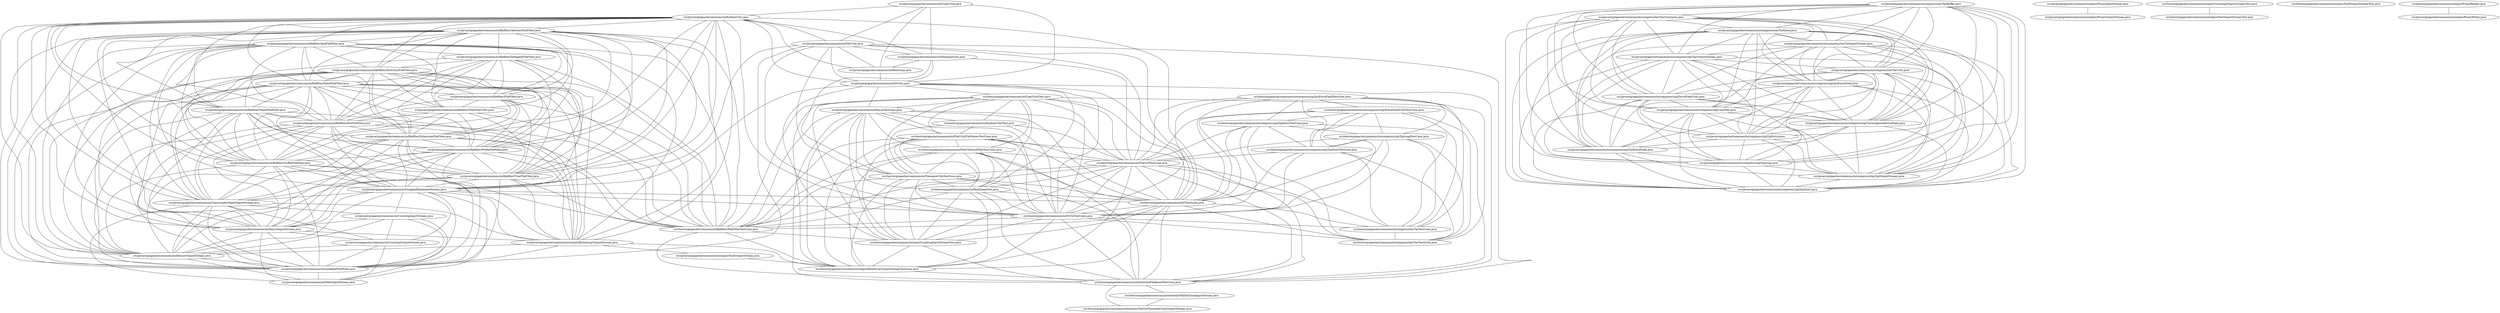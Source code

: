 strict graph G {
  1 [ label="src/java/org/apache/commons/io/FileUtils.java" owner="440d54b4-f8e5-42e8-baed-d8bd514eae91" dev3="a6d92030-64c3-4e07-9e7b-995ed030de5d;6" dev4="440d54b4-f8e5-42e8-baed-d8bd514eae91;9" creator="5d233439-9205-4190-a72a-254a2a1c6724" dev1="c47bb9a2-8858-4062-8ff3-c1b20468205b;1" package="org.apache.commons.io" dev2="1595a471-1683-401a-8282-dc123a93c0de;1" dev5="47a7c87d-35fe-4daf-b952-2bbf11176637;2" dev6="5d233439-9205-4190-a72a-254a2a1c6724;5" ];
  2 [ label="src/java/org/apache/commons/io/LockableFileWriter.java" owner="a6d92030-64c3-4e07-9e7b-995ed030de5d" dev3="5d233439-9205-4190-a72a-254a2a1c6724;2" creator="5d233439-9205-4190-a72a-254a2a1c6724" dev1="a6d92030-64c3-4e07-9e7b-995ed030de5d;3" package="org.apache.commons.io" dev2="440d54b4-f8e5-42e8-baed-d8bd514eae91;2" ];
  3 [ label="src/java/org/apache/commons/io/HexDump.java" owner="a6d92030-64c3-4e07-9e7b-995ed030de5d" creator="a6d92030-64c3-4e07-9e7b-995ed030de5d" dev1="a6d92030-64c3-4e07-9e7b-995ed030de5d;2" package="org.apache.commons.io" dev2="440d54b4-f8e5-42e8-baed-d8bd514eae91;2" ];
  4 [ label="src/test/org/apache/commons/io/HexDumpTest.java" owner="a6d92030-64c3-4e07-9e7b-995ed030de5d" creator="a6d92030-64c3-4e07-9e7b-995ed030de5d" dev1="a6d92030-64c3-4e07-9e7b-995ed030de5d;2" package="org.apache.commons.io" dev2="440d54b4-f8e5-42e8-baed-d8bd514eae91;1" ];
  5 [ label="src/java/org/apache/commons/io/CountingOutputStream.java" owner="a6d92030-64c3-4e07-9e7b-995ed030de5d" creator="a6d92030-64c3-4e07-9e7b-995ed030de5d" dev1="a6d92030-64c3-4e07-9e7b-995ed030de5d;4" package="org.apache.commons.io" dev2="440d54b4-f8e5-42e8-baed-d8bd514eae91;1" ];
  6 [ label="src/java/org/apache/commons/io/TeeOutputStream.java" owner="a6d92030-64c3-4e07-9e7b-995ed030de5d" creator="a6d92030-64c3-4e07-9e7b-995ed030de5d" dev1="a6d92030-64c3-4e07-9e7b-995ed030de5d;3" package="UNKNOWN" dev2="440d54b4-f8e5-42e8-baed-d8bd514eae91;1" ];
  7 [ label="src/java/org/apache/commons/io/SwappedDataInputStream.java" owner="a6d92030-64c3-4e07-9e7b-995ed030de5d" dev3="3fba7180-073c-43f1-8592-45c1d8c556db;1" creator="3fba7180-073c-43f1-8592-45c1d8c556db" dev1="a6d92030-64c3-4e07-9e7b-995ed030de5d;3" package="UNKNOWN" dev2="440d54b4-f8e5-42e8-baed-d8bd514eae91;2" ];
  8 [ label="src/java/org/apache/commons/io/ClassLoaderObjectInputStream.java" owner="a6d92030-64c3-4e07-9e7b-995ed030de5d" dev3="3fba7180-073c-43f1-8592-45c1d8c556db;1" creator="3fba7180-073c-43f1-8592-45c1d8c556db" dev1="a6d92030-64c3-4e07-9e7b-995ed030de5d;2" package="UNKNOWN" dev2="440d54b4-f8e5-42e8-baed-d8bd514eae91;1" ];
  9 [ label="src/java/org/apache/commons/io/DemuxInputStream.java" owner="a6d92030-64c3-4e07-9e7b-995ed030de5d" dev3="3fba7180-073c-43f1-8592-45c1d8c556db;1" creator="3fba7180-073c-43f1-8592-45c1d8c556db" dev1="a6d92030-64c3-4e07-9e7b-995ed030de5d;2" package="org.apache.commons.io" dev2="440d54b4-f8e5-42e8-baed-d8bd514eae91;1" ];
  10 [ label="src/java/org/apache/commons/io/DemuxOutputStream.java" owner="a6d92030-64c3-4e07-9e7b-995ed030de5d" dev3="3fba7180-073c-43f1-8592-45c1d8c556db;1" creator="3fba7180-073c-43f1-8592-45c1d8c556db" dev1="a6d92030-64c3-4e07-9e7b-995ed030de5d;2" package="org.apache.commons.io" dev2="440d54b4-f8e5-42e8-baed-d8bd514eae91;1" ];
  11 [ label="src/java/org/apache/commons/io/compress/tar/TarBuffer.java" owner="3fba7180-073c-43f1-8592-45c1d8c556db" creator="3fba7180-073c-43f1-8592-45c1d8c556db" dev1="3fba7180-073c-43f1-8592-45c1d8c556db;2" package="org.apache.commons.io.compress" ];
  12 [ label="src/java/org/apache/commons/io/compress/tar/TarConstants.java" owner="3fba7180-073c-43f1-8592-45c1d8c556db" creator="3fba7180-073c-43f1-8592-45c1d8c556db" dev1="3fba7180-073c-43f1-8592-45c1d8c556db;2" package="org.apache.commons.io.compress" ];
  13 [ label="src/java/org/apache/commons/io/compress/tar/TarEntry.java" owner="3fba7180-073c-43f1-8592-45c1d8c556db" creator="3fba7180-073c-43f1-8592-45c1d8c556db" dev1="3fba7180-073c-43f1-8592-45c1d8c556db;2" package="org.apache.commons.io.compress" ];
  14 [ label="src/java/org/apache/commons/io/compress/tar/TarInputStream.java" owner="3fba7180-073c-43f1-8592-45c1d8c556db" creator="3fba7180-073c-43f1-8592-45c1d8c556db" dev1="3fba7180-073c-43f1-8592-45c1d8c556db;2" package="org.apache.commons.io.compress" ];
  15 [ label="src/java/org/apache/commons/io/compress/tar/TarOutputStream.java" owner="3fba7180-073c-43f1-8592-45c1d8c556db" creator="3fba7180-073c-43f1-8592-45c1d8c556db" dev1="3fba7180-073c-43f1-8592-45c1d8c556db;2" package="org.apache.commons.io.compress" ];
  16 [ label="src/java/org/apache/commons/io/compress/tar/TarUtils.java" owner="3fba7180-073c-43f1-8592-45c1d8c556db" creator="3fba7180-073c-43f1-8592-45c1d8c556db" dev1="3fba7180-073c-43f1-8592-45c1d8c556db;2" package="org.apache.commons.io.compress" ];
  17 [ label="src/java/org/apache/commons/io/compress/zip/AsiExtraField.java" owner="3fba7180-073c-43f1-8592-45c1d8c556db" creator="3fba7180-073c-43f1-8592-45c1d8c556db" dev1="3fba7180-073c-43f1-8592-45c1d8c556db;2" package="org.apache.commons.io.compress" ];
  18 [ label="src/java/org/apache/commons/io/compress/zip/ExtraFieldUtils.java" owner="3fba7180-073c-43f1-8592-45c1d8c556db" creator="3fba7180-073c-43f1-8592-45c1d8c556db" dev1="3fba7180-073c-43f1-8592-45c1d8c556db;2" package="org.apache.commons.io.compress" ];
  19 [ label="src/java/org/apache/commons/io/compress/zip/UnixStat.java" owner="3fba7180-073c-43f1-8592-45c1d8c556db" creator="3fba7180-073c-43f1-8592-45c1d8c556db" dev1="3fba7180-073c-43f1-8592-45c1d8c556db;2" package="org.apache.commons.io.compress" ];
  20 [ label="src/java/org/apache/commons/io/compress/zip/UnrecognizedExtraField.java" owner="3fba7180-073c-43f1-8592-45c1d8c556db" creator="3fba7180-073c-43f1-8592-45c1d8c556db" dev1="3fba7180-073c-43f1-8592-45c1d8c556db;2" package="org.apache.commons.io.compress" ];
  21 [ label="src/java/org/apache/commons/io/compress/zip/ZipEntry.java" owner="3fba7180-073c-43f1-8592-45c1d8c556db" creator="3fba7180-073c-43f1-8592-45c1d8c556db" dev1="3fba7180-073c-43f1-8592-45c1d8c556db;2" package="org.apache.commons.io.compress" ];
  22 [ label="src/java/org/apache/commons/io/compress/zip/ZipExtraField.java" owner="3fba7180-073c-43f1-8592-45c1d8c556db" creator="3fba7180-073c-43f1-8592-45c1d8c556db" dev1="3fba7180-073c-43f1-8592-45c1d8c556db;2" package="org.apache.commons.io.compress" ];
  23 [ label="src/java/org/apache/commons/io/compress/zip/ZipLong.java" owner="3fba7180-073c-43f1-8592-45c1d8c556db" creator="3fba7180-073c-43f1-8592-45c1d8c556db" dev1="3fba7180-073c-43f1-8592-45c1d8c556db;2" package="org.apache.commons.io.compress" ];
  24 [ label="src/java/org/apache/commons/io/compress/zip/ZipOutputStream.java" owner="3fba7180-073c-43f1-8592-45c1d8c556db" creator="3fba7180-073c-43f1-8592-45c1d8c556db" dev1="3fba7180-073c-43f1-8592-45c1d8c556db;2" package="org.apache.commons.io.compress" ];
  25 [ label="src/java/org/apache/commons/io/compress/zip/ZipShort.java" owner="3fba7180-073c-43f1-8592-45c1d8c556db" creator="3fba7180-073c-43f1-8592-45c1d8c556db" dev1="3fba7180-073c-43f1-8592-45c1d8c556db;2" package="org.apache.commons.io.compress" ];
  26 [ label="src/test/org/apache/commons/io/compress/zip/AsiExtraFieldTestCase.java" owner="3fba7180-073c-43f1-8592-45c1d8c556db" creator="3fba7180-073c-43f1-8592-45c1d8c556db" dev1="3fba7180-073c-43f1-8592-45c1d8c556db;2" package="org.apache.commons.io.compress" ];
  27 [ label="src/test/org/apache/commons/io/compress/zip/ExtraFieldUtilsTestCase.java" owner="3fba7180-073c-43f1-8592-45c1d8c556db" creator="3fba7180-073c-43f1-8592-45c1d8c556db" dev1="3fba7180-073c-43f1-8592-45c1d8c556db;2" package="org.apache.commons.io.compress" ];
  28 [ label="src/test/org/apache/commons/io/compress/zip/ZipEntryTestCase.java" owner="3fba7180-073c-43f1-8592-45c1d8c556db" creator="3fba7180-073c-43f1-8592-45c1d8c556db" dev1="3fba7180-073c-43f1-8592-45c1d8c556db;2" package="org.apache.commons.io.compress" ];
  29 [ label="src/test/org/apache/commons/io/compress/zip/ZipLongTestCase.java" owner="3fba7180-073c-43f1-8592-45c1d8c556db" creator="3fba7180-073c-43f1-8592-45c1d8c556db" dev1="3fba7180-073c-43f1-8592-45c1d8c556db;2" package="org.apache.commons.io.compress" ];
  30 [ label="src/test/org/apache/commons/io/compress/zip/ZipShortTestCase.java" owner="3fba7180-073c-43f1-8592-45c1d8c556db" creator="3fba7180-073c-43f1-8592-45c1d8c556db" dev1="3fba7180-073c-43f1-8592-45c1d8c556db;2" package="org.apache.commons.io.compress" ];
  31 [ label="src/test/org/apache/commons/io/FileUtilTestCase.java" owner="440d54b4-f8e5-42e8-baed-d8bd514eae91" dev3="440d54b4-f8e5-42e8-baed-d8bd514eae91;5" dev4="3fba7180-073c-43f1-8592-45c1d8c556db;2" creator="3fba7180-073c-43f1-8592-45c1d8c556db" dev1="c47bb9a2-8858-4062-8ff3-c1b20468205b;1" package="org.apache.commons.io" dev2="a6d92030-64c3-4e07-9e7b-995ed030de5d;4" dev5="45731880-ea89-4deb-8f0e-6aa7ff68653d;1" ];
  32 [ label="src/test/org/apache/commons/io/IOTestSuite.java" owner="a6d92030-64c3-4e07-9e7b-995ed030de5d" dev3="3fba7180-073c-43f1-8592-45c1d8c556db;1" creator="3fba7180-073c-43f1-8592-45c1d8c556db" dev1="a6d92030-64c3-4e07-9e7b-995ed030de5d;3" package="org.apache.commons.io" dev2="440d54b4-f8e5-42e8-baed-d8bd514eae91;3" ];
  33 [ label="src/test/org/apache/commons/io/IOUtilTestCase.java" owner="440d54b4-f8e5-42e8-baed-d8bd514eae91" dev3="3fba7180-073c-43f1-8592-45c1d8c556db;2" creator="3fba7180-073c-43f1-8592-45c1d8c556db" dev1="a6d92030-64c3-4e07-9e7b-995ed030de5d;3" package="org.apache.commons.io" dev2="440d54b4-f8e5-42e8-baed-d8bd514eae91;5" ];
  34 [ label="src/test/org/apache/commons/io/compress/tar/TarTestCase.java" owner="3fba7180-073c-43f1-8592-45c1d8c556db" creator="3fba7180-073c-43f1-8592-45c1d8c556db" dev1="3fba7180-073c-43f1-8592-45c1d8c556db;3" package="org.apache.commons.io.compress" ];
  35 [ label="src/test/org/apache/commons/io/compress/tar/TarTestSuite.java" owner="3fba7180-073c-43f1-8592-45c1d8c556db" creator="3fba7180-073c-43f1-8592-45c1d8c556db" dev1="3fba7180-073c-43f1-8592-45c1d8c556db;2" package="org.apache.commons.io.compress" ];
  36 [ label="src/java/org/apache/commons/io/filefilter/AbstractFileFilter.java" owner="a6d92030-64c3-4e07-9e7b-995ed030de5d" dev3="45731880-ea89-4deb-8f0e-6aa7ff68653d;1" creator="a6d92030-64c3-4e07-9e7b-995ed030de5d" dev1="a6d92030-64c3-4e07-9e7b-995ed030de5d;5" package="org.apache.commons.io.filefilter" dev2="440d54b4-f8e5-42e8-baed-d8bd514eae91;1" ];
  37 [ label="src/java/org/apache/commons/io/filefilter/DelegateFileFilter.java" owner="a6d92030-64c3-4e07-9e7b-995ed030de5d" dev3="45731880-ea89-4deb-8f0e-6aa7ff68653d;1" creator="a6d92030-64c3-4e07-9e7b-995ed030de5d" dev1="a6d92030-64c3-4e07-9e7b-995ed030de5d;4" package="org.apache.commons.io.filefilter" dev2="440d54b4-f8e5-42e8-baed-d8bd514eae91;1" ];
  38 [ label="src/java/org/apache/commons/io/filefilter/DirectoryFileFilter.java" owner="a6d92030-64c3-4e07-9e7b-995ed030de5d" dev3="45731880-ea89-4deb-8f0e-6aa7ff68653d;1" creator="a6d92030-64c3-4e07-9e7b-995ed030de5d" dev1="a6d92030-64c3-4e07-9e7b-995ed030de5d;2" package="org.apache.commons.io.filefilter" dev2="440d54b4-f8e5-42e8-baed-d8bd514eae91;2" ];
  39 [ label="src/java/org/apache/commons/io/filefilter/FileFilter.java" owner="a6d92030-64c3-4e07-9e7b-995ed030de5d" dev3="45731880-ea89-4deb-8f0e-6aa7ff68653d;1" creator="a6d92030-64c3-4e07-9e7b-995ed030de5d" dev1="a6d92030-64c3-4e07-9e7b-995ed030de5d;4" package="org.apache.commons.io.filefilter" dev2="440d54b4-f8e5-42e8-baed-d8bd514eae91;1" ];
  40 [ label="src/java/org/apache/commons/io/filefilter/PrefixFileFilter.java" owner="a6d92030-64c3-4e07-9e7b-995ed030de5d" dev3="45731880-ea89-4deb-8f0e-6aa7ff68653d;2" creator="a6d92030-64c3-4e07-9e7b-995ed030de5d" dev1="a6d92030-64c3-4e07-9e7b-995ed030de5d;2" package="org.apache.commons.io.filefilter" dev2="440d54b4-f8e5-42e8-baed-d8bd514eae91;2" ];
  41 [ label="src/java/org/apache/commons/io/CountingInputStream.java" owner="a6d92030-64c3-4e07-9e7b-995ed030de5d" creator="a6d92030-64c3-4e07-9e7b-995ed030de5d" dev1="a6d92030-64c3-4e07-9e7b-995ed030de5d;4" package="UNKNOWN" dev2="440d54b4-f8e5-42e8-baed-d8bd514eae91;2" ];
  42 [ label="src/test/org/apache/commons/io/DemuxTestCase.java" owner="a6d92030-64c3-4e07-9e7b-995ed030de5d" creator="a6d92030-64c3-4e07-9e7b-995ed030de5d" dev1="a6d92030-64c3-4e07-9e7b-995ed030de5d;3" package="org.apache.commons.io" dev2="440d54b4-f8e5-42e8-baed-d8bd514eae91;2" ];
  43 [ label="src/test/org/apache/commons/io/filefilter/FileFilterTestCase.java" owner="a6d92030-64c3-4e07-9e7b-995ed030de5d" dev3="440d54b4-f8e5-42e8-baed-d8bd514eae91;2" dev4="45731880-ea89-4deb-8f0e-6aa7ff68653d;2" creator="a6d92030-64c3-4e07-9e7b-995ed030de5d" dev1="a6d92030-64c3-4e07-9e7b-995ed030de5d;5" package="org.apache.commons.io.filefilter" dev2="45880a8a-81fc-42af-96c7-d432eb839c82;3" ];
  44 [ label="src/java/org/apache/commons/io/filefilter/FileFilterUtils.java" owner="440d54b4-f8e5-42e8-baed-d8bd514eae91" dev3="45731880-ea89-4deb-8f0e-6aa7ff68653d;2" creator="a6d92030-64c3-4e07-9e7b-995ed030de5d" dev1="a6d92030-64c3-4e07-9e7b-995ed030de5d;1" package="org.apache.commons.io.filefilter" dev2="440d54b4-f8e5-42e8-baed-d8bd514eae91;2" ];
  45 [ label="src/java/org/apache/commons/io/output/ByteArrayOutputStream.java" owner="a6d92030-64c3-4e07-9e7b-995ed030de5d" creator="a6d92030-64c3-4e07-9e7b-995ed030de5d" dev1="a6d92030-64c3-4e07-9e7b-995ed030de5d;2" package="org.apache.commons.io.output" dev2="440d54b4-f8e5-42e8-baed-d8bd514eae91;2" ];
  46 [ label="src/java/org/apache/commons/io/output/NullOutputStream.java" owner="a6d92030-64c3-4e07-9e7b-995ed030de5d" creator="a6d92030-64c3-4e07-9e7b-995ed030de5d" dev1="a6d92030-64c3-4e07-9e7b-995ed030de5d;1" package="org.apache.commons.io.output" dev2="440d54b4-f8e5-42e8-baed-d8bd514eae91;1" ];
  47 [ label="src/test/org/apache/commons/io/output/ByteArrayOutputStreamTestCase.java" owner="a6d92030-64c3-4e07-9e7b-995ed030de5d" creator="a6d92030-64c3-4e07-9e7b-995ed030de5d" dev1="a6d92030-64c3-4e07-9e7b-995ed030de5d;2" package="org.apache.commons.io.output" dev2="440d54b4-f8e5-42e8-baed-d8bd514eae91;2" ];
  48 [ label="src/java/org/apache/commons/io/filefilter/AndFileFilter.java" owner="45731880-ea89-4deb-8f0e-6aa7ff68653d" dev3="45731880-ea89-4deb-8f0e-6aa7ff68653d;2" creator="45731880-ea89-4deb-8f0e-6aa7ff68653d" dev1="a6d92030-64c3-4e07-9e7b-995ed030de5d;1" package="org.apache.commons.io.filefilter" dev2="440d54b4-f8e5-42e8-baed-d8bd514eae91;1" ];
  49 [ label="src/java/org/apache/commons/io/filefilter/FalseFileFilter.java" owner="440d54b4-f8e5-42e8-baed-d8bd514eae91" dev3="45731880-ea89-4deb-8f0e-6aa7ff68653d;2" creator="45731880-ea89-4deb-8f0e-6aa7ff68653d" dev1="a6d92030-64c3-4e07-9e7b-995ed030de5d;1" package="org.apache.commons.io.filefilter" dev2="440d54b4-f8e5-42e8-baed-d8bd514eae91;2" ];
  50 [ label="src/java/org/apache/commons/io/filefilter/NotFileFilter.java" owner="45731880-ea89-4deb-8f0e-6aa7ff68653d" dev3="45731880-ea89-4deb-8f0e-6aa7ff68653d;2" creator="45731880-ea89-4deb-8f0e-6aa7ff68653d" dev1="a6d92030-64c3-4e07-9e7b-995ed030de5d;1" package="org.apache.commons.io.filefilter" dev2="440d54b4-f8e5-42e8-baed-d8bd514eae91;1" ];
  51 [ label="src/java/org/apache/commons/io/filefilter/ExtensionFileFilter.java" owner="45731880-ea89-4deb-8f0e-6aa7ff68653d" dev3="45731880-ea89-4deb-8f0e-6aa7ff68653d;2" creator="45731880-ea89-4deb-8f0e-6aa7ff68653d" dev1="a6d92030-64c3-4e07-9e7b-995ed030de5d;1" package="org.apache.commons.io.filefilter" dev2="440d54b4-f8e5-42e8-baed-d8bd514eae91;1" ];
  52 [ label="src/java/org/apache/commons/io/filefilter/SuffixFileFilter.java" owner="45731880-ea89-4deb-8f0e-6aa7ff68653d" dev3="45731880-ea89-4deb-8f0e-6aa7ff68653d;2" creator="45731880-ea89-4deb-8f0e-6aa7ff68653d" dev1="a6d92030-64c3-4e07-9e7b-995ed030de5d;1" package="org.apache.commons.io.filefilter" dev2="440d54b4-f8e5-42e8-baed-d8bd514eae91;1" ];
  53 [ label="src/java/org/apache/commons/io/filefilter/TrueFileFilter.java" owner="440d54b4-f8e5-42e8-baed-d8bd514eae91" dev3="45731880-ea89-4deb-8f0e-6aa7ff68653d;2" creator="45731880-ea89-4deb-8f0e-6aa7ff68653d" dev1="a6d92030-64c3-4e07-9e7b-995ed030de5d;1" package="org.apache.commons.io.filefilter" dev2="440d54b4-f8e5-42e8-baed-d8bd514eae91;2" ];
  54 [ label="src/java/org/apache/commons/io/EndianUtils.java" owner="a6d92030-64c3-4e07-9e7b-995ed030de5d" creator="440d54b4-f8e5-42e8-baed-d8bd514eae91" dev1="a6d92030-64c3-4e07-9e7b-995ed030de5d;5" package="org.apache.commons.io" dev2="440d54b4-f8e5-42e8-baed-d8bd514eae91;3" ];
  55 [ label="src/java/org/apache/commons/io/IOUtils.java" owner="440d54b4-f8e5-42e8-baed-d8bd514eae91" creator="440d54b4-f8e5-42e8-baed-d8bd514eae91" dev1="a6d92030-64c3-4e07-9e7b-995ed030de5d;3" package="org.apache.commons.io" dev2="440d54b4-f8e5-42e8-baed-d8bd514eae91;8" ];
  56 [ label="src/java/org/apache/commons/io/input/ProxyInputStream.java" owner="a6d92030-64c3-4e07-9e7b-995ed030de5d" creator="440d54b4-f8e5-42e8-baed-d8bd514eae91" dev1="a6d92030-64c3-4e07-9e7b-995ed030de5d;1" package="org.apache.commons.io.input" dev2="440d54b4-f8e5-42e8-baed-d8bd514eae91;1" ];
  57 [ label="src/java/org/apache/commons/io/output/ProxyOutputStream.java" owner="440d54b4-f8e5-42e8-baed-d8bd514eae91" creator="440d54b4-f8e5-42e8-baed-d8bd514eae91" dev1="440d54b4-f8e5-42e8-baed-d8bd514eae91;1" package="org.apache.commons.io.output" ];
  58 [ label="src/java/org/apache/commons/io/CopyUtils.java" owner="440d54b4-f8e5-42e8-baed-d8bd514eae91" creator="440d54b4-f8e5-42e8-baed-d8bd514eae91" dev1="a6d92030-64c3-4e07-9e7b-995ed030de5d;1" package="org.apache.commons.io" dev2="440d54b4-f8e5-42e8-baed-d8bd514eae91;2" ];
  59 [ label="src/test/org/apache/commons/io/testtools/FileBasedTestCase.java" owner="a6d92030-64c3-4e07-9e7b-995ed030de5d" creator="440d54b4-f8e5-42e8-baed-d8bd514eae91" dev1="a6d92030-64c3-4e07-9e7b-995ed030de5d;2" package="org.apache.commons.io.testtools" dev2="440d54b4-f8e5-42e8-baed-d8bd514eae91;2" ];
  60 [ label="src/test/org/apache/commons/io/testtools/YellOnCloseInputStream.java" owner="440d54b4-f8e5-42e8-baed-d8bd514eae91" creator="440d54b4-f8e5-42e8-baed-d8bd514eae91" dev1="440d54b4-f8e5-42e8-baed-d8bd514eae91;1" package="org.apache.commons.io.testtools" ];
  61 [ label="src/test/org/apache/commons/io/testtools/YellOnFlushAndCloseOutputStream.java" owner="440d54b4-f8e5-42e8-baed-d8bd514eae91" creator="440d54b4-f8e5-42e8-baed-d8bd514eae91" dev1="440d54b4-f8e5-42e8-baed-d8bd514eae91;1" package="org.apache.commons.io.testtools" ];
  62 [ label="src/test/org/apache/commons/io/FileUtilsFileNewerTestCase.java" owner="440d54b4-f8e5-42e8-baed-d8bd514eae91" creator="440d54b4-f8e5-42e8-baed-d8bd514eae91" dev1="a6d92030-64c3-4e07-9e7b-995ed030de5d;1" package="org.apache.commons.io" dev2="440d54b4-f8e5-42e8-baed-d8bd514eae91;2" ];
  63 [ label="src/test/org/apache/commons/io/CopyUtilsTest.java" owner="440d54b4-f8e5-42e8-baed-d8bd514eae91" creator="440d54b4-f8e5-42e8-baed-d8bd514eae91" dev1="a6d92030-64c3-4e07-9e7b-995ed030de5d;1" package="org.apache.commons.io" dev2="440d54b4-f8e5-42e8-baed-d8bd514eae91;3" ];
  64 [ label="src/java/org/apache/commons/io/filefilter/NameFileFilter.java" owner="a6d92030-64c3-4e07-9e7b-995ed030de5d" creator="440d54b4-f8e5-42e8-baed-d8bd514eae91" dev1="a6d92030-64c3-4e07-9e7b-995ed030de5d;1" package="org.apache.commons.io.filefilter" dev2="440d54b4-f8e5-42e8-baed-d8bd514eae91;1" ];
  65 [ label="src/test/org/apache/commons/io/FileUtilsListFilesTestCase.java" owner="440d54b4-f8e5-42e8-baed-d8bd514eae91" creator="440d54b4-f8e5-42e8-baed-d8bd514eae91" dev1="a6d92030-64c3-4e07-9e7b-995ed030de5d;1" package="org.apache.commons.io" dev2="440d54b4-f8e5-42e8-baed-d8bd514eae91;3" ];
  66 [ label="src/test/org/apache/commons/io/input/CountingInputStreamTest.java" owner="a6d92030-64c3-4e07-9e7b-995ed030de5d" creator="a6d92030-64c3-4e07-9e7b-995ed030de5d" dev1="a6d92030-64c3-4e07-9e7b-995ed030de5d;2" package="org.apache.commons.io.input" dev2="440d54b4-f8e5-42e8-baed-d8bd514eae91;1" ];
  67 [ label="src/test/org/apache/commons/io/output/CountingOutputStreamTest.java" owner="a6d92030-64c3-4e07-9e7b-995ed030de5d" creator="a6d92030-64c3-4e07-9e7b-995ed030de5d" dev1="a6d92030-64c3-4e07-9e7b-995ed030de5d;1" package="org.apache.commons.io.output" ];
  68 [ label="src/test/org/apache/commons/io/output/TeeOutputStreamTest.java" owner="a6d92030-64c3-4e07-9e7b-995ed030de5d" creator="a6d92030-64c3-4e07-9e7b-995ed030de5d" dev1="a6d92030-64c3-4e07-9e7b-995ed030de5d;2" package="org.apache.commons.io.output" ];
  69 [ label="src/java/org/apache/commons/io/FilenameUtils.java" owner="a6d92030-64c3-4e07-9e7b-995ed030de5d" creator="a6d92030-64c3-4e07-9e7b-995ed030de5d" dev1="a6d92030-64c3-4e07-9e7b-995ed030de5d;4" package="org.apache.commons.io" dev2="440d54b4-f8e5-42e8-baed-d8bd514eae91;1" ];
  70 [ label="src/test/org/apache/commons/io/FilenameUtilsTestCase.java" owner="a6d92030-64c3-4e07-9e7b-995ed030de5d" creator="a6d92030-64c3-4e07-9e7b-995ed030de5d" dev1="a6d92030-64c3-4e07-9e7b-995ed030de5d;3" package="org.apache.commons.io" dev2="440d54b4-f8e5-42e8-baed-d8bd514eae91;1" ];
  71 [ label="src/test/org/apache/commons/io/output/NullOutputStreamTest.java" owner="a6d92030-64c3-4e07-9e7b-995ed030de5d" creator="a6d92030-64c3-4e07-9e7b-995ed030de5d" dev1="a6d92030-64c3-4e07-9e7b-995ed030de5d;1" package="org.apache.commons.io.output" ];
  72 [ label="src/test/org/apache/commons/io/EndianUtilsTest.java" owner="a6d92030-64c3-4e07-9e7b-995ed030de5d" creator="a6d92030-64c3-4e07-9e7b-995ed030de5d" dev1="a6d92030-64c3-4e07-9e7b-995ed030de5d;6" package="org.apache.commons.io" dev2="440d54b4-f8e5-42e8-baed-d8bd514eae91;1" ];
  73 [ label="src/java/org/apache/commons/io/input/ProxyReader.java" owner="a6d92030-64c3-4e07-9e7b-995ed030de5d" creator="a6d92030-64c3-4e07-9e7b-995ed030de5d" dev1="a6d92030-64c3-4e07-9e7b-995ed030de5d;1" package="org.apache.commons.io.input" ];
  74 [ label="src/java/org/apache/commons/io/output/ProxyWriter.java" owner="a6d92030-64c3-4e07-9e7b-995ed030de5d" creator="a6d92030-64c3-4e07-9e7b-995ed030de5d" dev1="a6d92030-64c3-4e07-9e7b-995ed030de5d;1" package="org.apache.commons.io.output" ];
  1 -- 2 [ weight="2.0" ];
  5 -- 6 [ weight="4.0" ];
  7 -- 8 [ weight="3.0" ];
  7 -- 9 [ weight="3.0" ];
  7 -- 10 [ weight="3.0" ];
  8 -- 9 [ weight="4.0" ];
  8 -- 10 [ weight="4.0" ];
  9 -- 10 [ weight="4.0" ];
  11 -- 12 [ weight="2.0" ];
  11 -- 13 [ weight="2.0" ];
  11 -- 14 [ weight="2.0" ];
  11 -- 15 [ weight="2.0" ];
  11 -- 16 [ weight="2.0" ];
  12 -- 13 [ weight="2.0" ];
  12 -- 14 [ weight="2.0" ];
  12 -- 15 [ weight="2.0" ];
  12 -- 16 [ weight="2.0" ];
  13 -- 14 [ weight="2.0" ];
  13 -- 15 [ weight="2.0" ];
  13 -- 16 [ weight="2.0" ];
  14 -- 15 [ weight="2.0" ];
  14 -- 16 [ weight="2.0" ];
  15 -- 16 [ weight="2.0" ];
  17 -- 18 [ weight="2.0" ];
  17 -- 19 [ weight="2.0" ];
  17 -- 20 [ weight="2.0" ];
  17 -- 21 [ weight="2.0" ];
  17 -- 22 [ weight="2.0" ];
  17 -- 23 [ weight="2.0" ];
  17 -- 24 [ weight="2.0" ];
  17 -- 25 [ weight="2.0" ];
  18 -- 19 [ weight="2.0" ];
  18 -- 20 [ weight="2.0" ];
  18 -- 21 [ weight="2.0" ];
  18 -- 22 [ weight="2.0" ];
  18 -- 23 [ weight="2.0" ];
  18 -- 24 [ weight="2.0" ];
  18 -- 25 [ weight="2.0" ];
  19 -- 20 [ weight="2.0" ];
  19 -- 21 [ weight="2.0" ];
  19 -- 22 [ weight="2.0" ];
  19 -- 23 [ weight="2.0" ];
  19 -- 24 [ weight="2.0" ];
  19 -- 25 [ weight="2.0" ];
  20 -- 21 [ weight="2.0" ];
  20 -- 22 [ weight="2.0" ];
  20 -- 23 [ weight="2.0" ];
  20 -- 24 [ weight="2.0" ];
  20 -- 25 [ weight="2.0" ];
  21 -- 22 [ weight="2.0" ];
  21 -- 23 [ weight="2.0" ];
  21 -- 24 [ weight="2.0" ];
  21 -- 25 [ weight="2.0" ];
  22 -- 23 [ weight="2.0" ];
  22 -- 24 [ weight="2.0" ];
  22 -- 25 [ weight="2.0" ];
  23 -- 24 [ weight="2.0" ];
  23 -- 25 [ weight="2.0" ];
  24 -- 25 [ weight="2.0" ];
  26 -- 27 [ weight="2.0" ];
  26 -- 28 [ weight="2.0" ];
  26 -- 29 [ weight="2.0" ];
  26 -- 30 [ weight="2.0" ];
  26 -- 31 [ weight="2.0" ];
  26 -- 32 [ weight="1.0" ];
  26 -- 33 [ weight="2.0" ];
  26 -- 34 [ weight="2.0" ];
  26 -- 35 [ weight="1.0" ];
  27 -- 28 [ weight="2.0" ];
  27 -- 29 [ weight="2.0" ];
  27 -- 30 [ weight="2.0" ];
  27 -- 31 [ weight="2.0" ];
  27 -- 32 [ weight="1.0" ];
  27 -- 33 [ weight="2.0" ];
  27 -- 34 [ weight="2.0" ];
  27 -- 35 [ weight="1.0" ];
  28 -- 29 [ weight="2.0" ];
  28 -- 30 [ weight="2.0" ];
  28 -- 31 [ weight="2.0" ];
  28 -- 32 [ weight="1.0" ];
  28 -- 33 [ weight="2.0" ];
  28 -- 34 [ weight="2.0" ];
  28 -- 35 [ weight="1.0" ];
  29 -- 30 [ weight="2.0" ];
  29 -- 31 [ weight="2.0" ];
  29 -- 32 [ weight="1.0" ];
  29 -- 33 [ weight="2.0" ];
  29 -- 34 [ weight="2.0" ];
  29 -- 35 [ weight="1.0" ];
  30 -- 31 [ weight="2.0" ];
  30 -- 32 [ weight="1.0" ];
  30 -- 33 [ weight="2.0" ];
  30 -- 34 [ weight="2.0" ];
  30 -- 35 [ weight="1.0" ];
  31 -- 32 [ weight="3.0" ];
  31 -- 33 [ weight="6.0" ];
  31 -- 34 [ weight="2.0" ];
  31 -- 35 [ weight="1.0" ];
  32 -- 33 [ weight="5.0" ];
  32 -- 34 [ weight="1.0" ];
  32 -- 35 [ weight="1.0" ];
  33 -- 34 [ weight="2.0" ];
  33 -- 35 [ weight="1.0" ];
  34 -- 35 [ weight="1.0" ];
  21 -- 11 [ weight="1.0" ];
  21 -- 12 [ weight="1.0" ];
  21 -- 13 [ weight="1.0" ];
  21 -- 14 [ weight="1.0" ];
  21 -- 15 [ weight="1.0" ];
  21 -- 16 [ weight="1.0" ];
  22 -- 11 [ weight="1.0" ];
  22 -- 12 [ weight="1.0" ];
  22 -- 13 [ weight="1.0" ];
  22 -- 14 [ weight="1.0" ];
  22 -- 15 [ weight="1.0" ];
  22 -- 16 [ weight="1.0" ];
  23 -- 11 [ weight="1.0" ];
  23 -- 12 [ weight="1.0" ];
  23 -- 13 [ weight="1.0" ];
  23 -- 14 [ weight="1.0" ];
  23 -- 15 [ weight="1.0" ];
  23 -- 16 [ weight="1.0" ];
  24 -- 11 [ weight="1.0" ];
  24 -- 12 [ weight="1.0" ];
  24 -- 13 [ weight="1.0" ];
  24 -- 14 [ weight="1.0" ];
  24 -- 15 [ weight="1.0" ];
  24 -- 16 [ weight="1.0" ];
  25 -- 11 [ weight="1.0" ];
  25 -- 12 [ weight="1.0" ];
  25 -- 13 [ weight="1.0" ];
  25 -- 14 [ weight="1.0" ];
  25 -- 15 [ weight="1.0" ];
  25 -- 16 [ weight="1.0" ];
  11 -- 17 [ weight="1.0" ];
  11 -- 18 [ weight="1.0" ];
  11 -- 19 [ weight="1.0" ];
  11 -- 20 [ weight="1.0" ];
  12 -- 17 [ weight="1.0" ];
  12 -- 18 [ weight="1.0" ];
  12 -- 19 [ weight="1.0" ];
  12 -- 20 [ weight="1.0" ];
  13 -- 17 [ weight="1.0" ];
  13 -- 18 [ weight="1.0" ];
  13 -- 19 [ weight="1.0" ];
  13 -- 20 [ weight="1.0" ];
  14 -- 17 [ weight="1.0" ];
  14 -- 18 [ weight="1.0" ];
  14 -- 19 [ weight="1.0" ];
  14 -- 20 [ weight="1.0" ];
  15 -- 17 [ weight="1.0" ];
  15 -- 18 [ weight="1.0" ];
  15 -- 19 [ weight="1.0" ];
  15 -- 20 [ weight="1.0" ];
  16 -- 17 [ weight="1.0" ];
  16 -- 18 [ weight="1.0" ];
  16 -- 19 [ weight="1.0" ];
  16 -- 20 [ weight="1.0" ];
  36 -- 37 [ weight="6.0" ];
  36 -- 38 [ weight="4.0" ];
  36 -- 39 [ weight="6.0" ];
  36 -- 40 [ weight="4.0" ];
  37 -- 38 [ weight="3.0" ];
  37 -- 39 [ weight="6.0" ];
  37 -- 40 [ weight="3.0" ];
  38 -- 39 [ weight="3.0" ];
  38 -- 40 [ weight="4.0" ];
  39 -- 40 [ weight="3.0" ];
  41 -- 5 [ weight="3.0" ];
  8 -- 41 [ weight="2.0" ];
  8 -- 5 [ weight="2.0" ];
  8 -- 2 [ weight="3.0" ];
  8 -- 6 [ weight="2.0" ];
  41 -- 9 [ weight="2.0" ];
  41 -- 7 [ weight="1.0" ];
  41 -- 10 [ weight="2.0" ];
  41 -- 2 [ weight="2.0" ];
  41 -- 6 [ weight="2.0" ];
  9 -- 5 [ weight="2.0" ];
  9 -- 2 [ weight="3.0" ];
  9 -- 6 [ weight="2.0" ];
  7 -- 5 [ weight="1.0" ];
  7 -- 2 [ weight="2.0" ];
  7 -- 6 [ weight="1.0" ];
  5 -- 10 [ weight="2.0" ];
  5 -- 2 [ weight="2.0" ];
  10 -- 2 [ weight="3.0" ];
  10 -- 6 [ weight="2.0" ];
  2 -- 6 [ weight="2.0" ];
  42 -- 32 [ weight="2.0" ];
  42 -- 43 [ weight="2.0" ];
  32 -- 43 [ weight="2.0" ];
  36 -- 44 [ weight="3.0" ];
  37 -- 44 [ weight="3.0" ];
  39 -- 44 [ weight="3.0" ];
  45 -- 46 [ weight="1.0" ];
  45 -- 47 [ weight="1.0" ];
  46 -- 47 [ weight="1.0" ];
  36 -- 48 [ weight="3.0" ];
  36 -- 49 [ weight="3.0" ];
  36 -- 50 [ weight="3.0" ];
  36 -- 51 [ weight="3.0" ];
  36 -- 52 [ weight="3.0" ];
  36 -- 53 [ weight="3.0" ];
  36 -- 43 [ weight="2.0" ];
  48 -- 37 [ weight="2.0" ];
  48 -- 38 [ weight="3.0" ];
  48 -- 49 [ weight="4.0" ];
  48 -- 44 [ weight="3.0" ];
  48 -- 39 [ weight="2.0" ];
  48 -- 50 [ weight="4.0" ];
  48 -- 51 [ weight="4.0" ];
  48 -- 40 [ weight="4.0" ];
  48 -- 52 [ weight="4.0" ];
  48 -- 53 [ weight="4.0" ];
  48 -- 43 [ weight="2.0" ];
  37 -- 49 [ weight="2.0" ];
  37 -- 50 [ weight="2.0" ];
  37 -- 51 [ weight="2.0" ];
  37 -- 52 [ weight="2.0" ];
  37 -- 53 [ weight="2.0" ];
  37 -- 43 [ weight="2.0" ];
  38 -- 49 [ weight="4.0" ];
  38 -- 44 [ weight="2.0" ];
  38 -- 50 [ weight="3.0" ];
  38 -- 51 [ weight="3.0" ];
  38 -- 52 [ weight="3.0" ];
  38 -- 53 [ weight="4.0" ];
  38 -- 43 [ weight="2.0" ];
  49 -- 44 [ weight="3.0" ];
  49 -- 39 [ weight="2.0" ];
  49 -- 50 [ weight="4.0" ];
  49 -- 51 [ weight="4.0" ];
  49 -- 40 [ weight="4.0" ];
  49 -- 52 [ weight="4.0" ];
  49 -- 53 [ weight="5.0" ];
  49 -- 43 [ weight="2.0" ];
  44 -- 50 [ weight="3.0" ];
  44 -- 51 [ weight="3.0" ];
  44 -- 40 [ weight="3.0" ];
  44 -- 52 [ weight="3.0" ];
  44 -- 53 [ weight="3.0" ];
  44 -- 43 [ weight="2.0" ];
  39 -- 50 [ weight="2.0" ];
  39 -- 51 [ weight="2.0" ];
  39 -- 52 [ weight="2.0" ];
  39 -- 53 [ weight="2.0" ];
  39 -- 43 [ weight="2.0" ];
  50 -- 51 [ weight="4.0" ];
  50 -- 40 [ weight="4.0" ];
  50 -- 52 [ weight="4.0" ];
  50 -- 53 [ weight="4.0" ];
  50 -- 43 [ weight="2.0" ];
  51 -- 40 [ weight="4.0" ];
  51 -- 52 [ weight="4.0" ];
  51 -- 53 [ weight="4.0" ];
  51 -- 43 [ weight="2.0" ];
  40 -- 52 [ weight="4.0" ];
  40 -- 53 [ weight="4.0" ];
  40 -- 43 [ weight="2.0" ];
  52 -- 53 [ weight="4.0" ];
  52 -- 43 [ weight="2.0" ];
  53 -- 43 [ weight="2.0" ];
  54 -- 1 [ weight="3.0" ];
  54 -- 55 [ weight="3.0" ];
  54 -- 7 [ weight="2.0" ];
  54 -- 32 [ weight="1.0" ];
  54 -- 33 [ weight="1.0" ];
  1 -- 55 [ weight="5.0" ];
  1 -- 7 [ weight="1.0" ];
  1 -- 32 [ weight="1.0" ];
  1 -- 33 [ weight="1.0" ];
  55 -- 7 [ weight="1.0" ];
  55 -- 32 [ weight="1.0" ];
  55 -- 33 [ weight="2.0" ];
  7 -- 32 [ weight="1.0" ];
  7 -- 33 [ weight="1.0" ];
  3 -- 55 [ weight="3.0" ];
  56 -- 57 [ weight="1.0" ];
  54 -- 3 [ weight="2.0" ];
  1 -- 3 [ weight="2.0" ];
  58 -- 1 [ weight="2.0" ];
  58 -- 55 [ weight="3.0" ];
  59 -- 60 [ weight="1.0" ];
  59 -- 61 [ weight="1.0" ];
  60 -- 61 [ weight="1.0" ];
  63 -- 31 [ weight="3.0" ];
  63 -- 32 [ weight="2.0" ];
  63 -- 33 [ weight="3.0" ];
  1 -- 31 [ weight="2.0" ];
  55 -- 63 [ weight="1.0" ];
  55 -- 42 [ weight="1.0" ];
  55 -- 4 [ weight="1.0" ];
  63 -- 42 [ weight="3.0" ];
  63 -- 4 [ weight="2.0" ];
  42 -- 4 [ weight="2.0" ];
  67 -- 68 [ weight="1.0" ];
  1 -- 69 [ weight="2.0" ];
  1 -- 70 [ weight="1.0" ];
  69 -- 31 [ weight="1.0" ];
  69 -- 70 [ weight="1.0" ];
  31 -- 70 [ weight="3.0" ];
  1 -- 59 [ weight="1.0" ];
  55 -- 59 [ weight="1.0" ];
  73 -- 74 [ weight="1.0" ];
  58 -- 54 [ weight="1.0" ];
  58 -- 69 [ weight="1.0" ];
  58 -- 3 [ weight="1.0" ];
  54 -- 69 [ weight="1.0" ];
  69 -- 3 [ weight="1.0" ];
  69 -- 55 [ weight="1.0" ];
  54 -- 36 [ weight="1.0" ];
  54 -- 48 [ weight="1.0" ];
  54 -- 38 [ weight="1.0" ];
  54 -- 49 [ weight="1.0" ];
  54 -- 64 [ weight="1.0" ];
  54 -- 50 [ weight="1.0" ];
  54 -- 51 [ weight="1.0" ];
  54 -- 40 [ weight="1.0" ];
  54 -- 52 [ weight="1.0" ];
  54 -- 53 [ weight="1.0" ];
  54 -- 8 [ weight="1.0" ];
  54 -- 9 [ weight="1.0" ];
  54 -- 45 [ weight="1.0" ];
  54 -- 10 [ weight="1.0" ];
  54 -- 2 [ weight="1.0" ];
  36 -- 64 [ weight="1.0" ];
  36 -- 8 [ weight="1.0" ];
  36 -- 9 [ weight="1.0" ];
  36 -- 7 [ weight="1.0" ];
  36 -- 45 [ weight="1.0" ];
  36 -- 10 [ weight="1.0" ];
  36 -- 2 [ weight="1.0" ];
  48 -- 64 [ weight="1.0" ];
  48 -- 8 [ weight="1.0" ];
  48 -- 9 [ weight="1.0" ];
  48 -- 7 [ weight="1.0" ];
  48 -- 45 [ weight="1.0" ];
  48 -- 10 [ weight="1.0" ];
  48 -- 2 [ weight="1.0" ];
  38 -- 64 [ weight="1.0" ];
  38 -- 8 [ weight="1.0" ];
  38 -- 9 [ weight="1.0" ];
  38 -- 7 [ weight="1.0" ];
  38 -- 45 [ weight="1.0" ];
  38 -- 10 [ weight="1.0" ];
  38 -- 2 [ weight="2.0" ];
  49 -- 64 [ weight="1.0" ];
  49 -- 8 [ weight="1.0" ];
  49 -- 9 [ weight="1.0" ];
  49 -- 7 [ weight="1.0" ];
  49 -- 45 [ weight="1.0" ];
  49 -- 10 [ weight="1.0" ];
  49 -- 2 [ weight="2.0" ];
  64 -- 50 [ weight="1.0" ];
  64 -- 51 [ weight="1.0" ];
  64 -- 40 [ weight="1.0" ];
  64 -- 52 [ weight="1.0" ];
  64 -- 53 [ weight="1.0" ];
  64 -- 8 [ weight="1.0" ];
  64 -- 9 [ weight="1.0" ];
  64 -- 7 [ weight="1.0" ];
  64 -- 45 [ weight="1.0" ];
  64 -- 10 [ weight="1.0" ];
  64 -- 2 [ weight="1.0" ];
  50 -- 8 [ weight="1.0" ];
  50 -- 9 [ weight="1.0" ];
  50 -- 7 [ weight="1.0" ];
  50 -- 45 [ weight="1.0" ];
  50 -- 10 [ weight="1.0" ];
  50 -- 2 [ weight="1.0" ];
  51 -- 8 [ weight="1.0" ];
  51 -- 9 [ weight="1.0" ];
  51 -- 7 [ weight="1.0" ];
  51 -- 45 [ weight="1.0" ];
  51 -- 10 [ weight="1.0" ];
  51 -- 2 [ weight="1.0" ];
  40 -- 8 [ weight="1.0" ];
  40 -- 9 [ weight="1.0" ];
  40 -- 7 [ weight="1.0" ];
  40 -- 45 [ weight="1.0" ];
  40 -- 10 [ weight="1.0" ];
  40 -- 2 [ weight="1.0" ];
  52 -- 8 [ weight="1.0" ];
  52 -- 9 [ weight="1.0" ];
  52 -- 7 [ weight="1.0" ];
  52 -- 45 [ weight="1.0" ];
  52 -- 10 [ weight="1.0" ];
  52 -- 2 [ weight="1.0" ];
  53 -- 8 [ weight="1.0" ];
  53 -- 9 [ weight="1.0" ];
  53 -- 7 [ weight="1.0" ];
  53 -- 45 [ weight="1.0" ];
  53 -- 10 [ weight="1.0" ];
  53 -- 2 [ weight="2.0" ];
  8 -- 45 [ weight="1.0" ];
  9 -- 45 [ weight="1.0" ];
  7 -- 45 [ weight="1.0" ];
  45 -- 10 [ weight="1.0" ];
  45 -- 2 [ weight="1.0" ];
  63 -- 62 [ weight="2.0" ];
  63 -- 65 [ weight="1.0" ];
  63 -- 70 [ weight="2.0" ];
  63 -- 43 [ weight="1.0" ];
  63 -- 66 [ weight="1.0" ];
  63 -- 47 [ weight="1.0" ];
  63 -- 59 [ weight="1.0" ];
  42 -- 62 [ weight="2.0" ];
  42 -- 65 [ weight="1.0" ];
  42 -- 31 [ weight="2.0" ];
  42 -- 70 [ weight="2.0" ];
  42 -- 33 [ weight="2.0" ];
  42 -- 66 [ weight="1.0" ];
  42 -- 47 [ weight="1.0" ];
  42 -- 59 [ weight="1.0" ];
  62 -- 65 [ weight="1.0" ];
  62 -- 31 [ weight="2.0" ];
  62 -- 70 [ weight="2.0" ];
  62 -- 4 [ weight="1.0" ];
  62 -- 32 [ weight="1.0" ];
  62 -- 33 [ weight="2.0" ];
  62 -- 43 [ weight="1.0" ];
  62 -- 66 [ weight="1.0" ];
  62 -- 47 [ weight="1.0" ];
  62 -- 59 [ weight="1.0" ];
  65 -- 31 [ weight="1.0" ];
  65 -- 70 [ weight="1.0" ];
  65 -- 4 [ weight="1.0" ];
  65 -- 32 [ weight="1.0" ];
  65 -- 33 [ weight="1.0" ];
  65 -- 43 [ weight="1.0" ];
  65 -- 66 [ weight="1.0" ];
  65 -- 47 [ weight="1.0" ];
  65 -- 59 [ weight="1.0" ];
  31 -- 4 [ weight="1.0" ];
  31 -- 43 [ weight="1.0" ];
  31 -- 66 [ weight="1.0" ];
  31 -- 47 [ weight="1.0" ];
  31 -- 59 [ weight="1.0" ];
  70 -- 4 [ weight="1.0" ];
  70 -- 32 [ weight="1.0" ];
  70 -- 33 [ weight="2.0" ];
  70 -- 43 [ weight="1.0" ];
  70 -- 66 [ weight="1.0" ];
  70 -- 47 [ weight="1.0" ];
  70 -- 59 [ weight="1.0" ];
  4 -- 32 [ weight="1.0" ];
  4 -- 33 [ weight="1.0" ];
  4 -- 43 [ weight="1.0" ];
  4 -- 66 [ weight="1.0" ];
  4 -- 47 [ weight="1.0" ];
  4 -- 59 [ weight="1.0" ];
  32 -- 66 [ weight="1.0" ];
  32 -- 47 [ weight="1.0" ];
  32 -- 59 [ weight="1.0" ];
  33 -- 43 [ weight="1.0" ];
  33 -- 66 [ weight="1.0" ];
  33 -- 47 [ weight="1.0" ];
  33 -- 59 [ weight="1.0" ];
  43 -- 66 [ weight="1.0" ];
  43 -- 47 [ weight="1.0" ];
  43 -- 59 [ weight="1.0" ];
  66 -- 47 [ weight="1.0" ];
  66 -- 59 [ weight="1.0" ];
  47 -- 59 [ weight="1.0" ];
  55 -- 66 [ weight="1.0" ];
  63 -- 72 [ weight="1.0" ];
  42 -- 72 [ weight="1.0" ];
  72 -- 62 [ weight="1.0" ];
  72 -- 31 [ weight="1.0" ];
  72 -- 70 [ weight="1.0" ];
  72 -- 33 [ weight="1.0" ];
}
